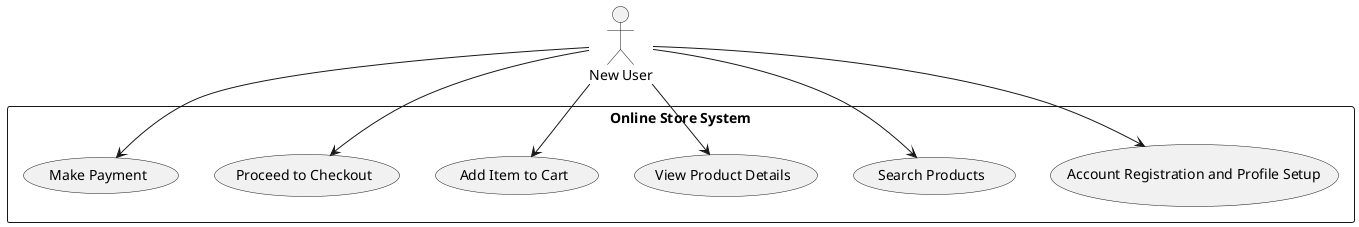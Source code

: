 @startuml New_User_Use_Case_Diagram

actor "New User" as NewUser

rectangle "Online Store System" {
  NewUser --> (Account Registration and Profile Setup)
  NewUser --> (Search Products)
  NewUser --> (View Product Details)
  NewUser --> (Add Item to Cart)
  NewUser --> (Proceed to Checkout)
  NewUser --> (Make Payment)
}

@enduml
